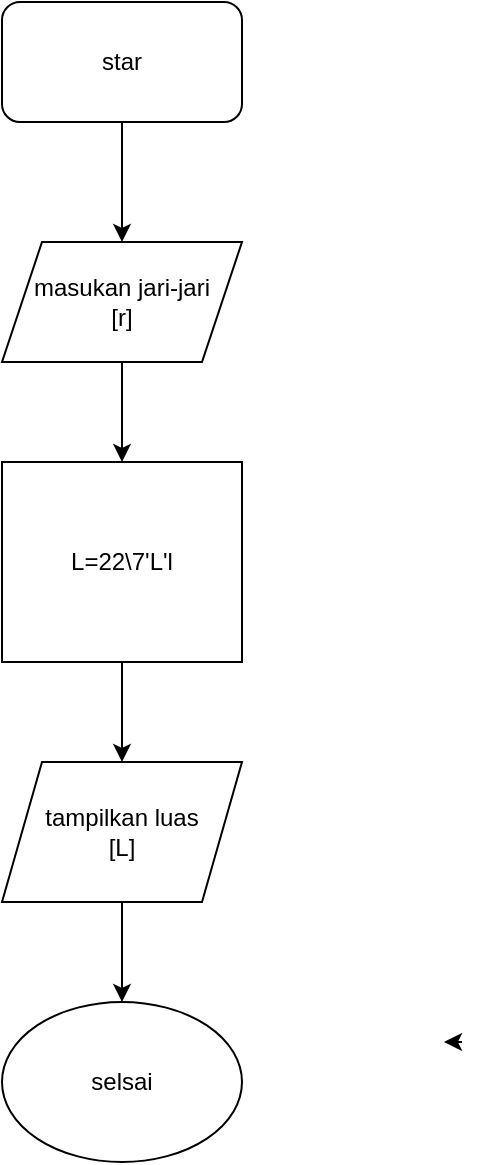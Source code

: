 <mxfile version="22.0.4" type="github">
  <diagram id="R2lEEEUBdFMjLlhIrx00" name="Page-1">
    <mxGraphModel dx="880" dy="1570" grid="1" gridSize="10" guides="1" tooltips="1" connect="1" arrows="1" fold="1" page="1" pageScale="1" pageWidth="850" pageHeight="1100" math="0" shadow="0" extFonts="Permanent Marker^https://fonts.googleapis.com/css?family=Permanent+Marker">
      <root>
        <mxCell id="0" />
        <mxCell id="1" parent="0" />
        <mxCell id="Dri3-lxdObhl7Qb2wJht-2" style="edgeStyle=orthogonalEdgeStyle;rounded=0;orthogonalLoop=1;jettySize=auto;html=1;entryX=0.425;entryY=0;entryDx=0;entryDy=0;entryPerimeter=0;" edge="1" parent="1">
          <mxGeometry relative="1" as="geometry">
            <mxPoint x="410" y="90" as="sourcePoint" />
            <mxPoint x="401" y="90" as="targetPoint" />
          </mxGeometry>
        </mxCell>
        <mxCell id="Dri3-lxdObhl7Qb2wJht-44" style="edgeStyle=orthogonalEdgeStyle;rounded=0;orthogonalLoop=1;jettySize=auto;html=1;entryX=0.5;entryY=0;entryDx=0;entryDy=0;" edge="1" parent="1" source="Dri3-lxdObhl7Qb2wJht-36" target="Dri3-lxdObhl7Qb2wJht-43">
          <mxGeometry relative="1" as="geometry" />
        </mxCell>
        <mxCell id="Dri3-lxdObhl7Qb2wJht-36" value="star" style="rounded=1;whiteSpace=wrap;html=1;" vertex="1" parent="1">
          <mxGeometry x="180" y="-430" width="120" height="60" as="geometry" />
        </mxCell>
        <mxCell id="Dri3-lxdObhl7Qb2wJht-46" value="" style="edgeStyle=orthogonalEdgeStyle;rounded=0;orthogonalLoop=1;jettySize=auto;html=1;" edge="1" parent="1" source="Dri3-lxdObhl7Qb2wJht-43" target="Dri3-lxdObhl7Qb2wJht-45">
          <mxGeometry relative="1" as="geometry" />
        </mxCell>
        <mxCell id="Dri3-lxdObhl7Qb2wJht-43" value="&lt;div&gt;masukan jari-jari&lt;/div&gt;&lt;div&gt;[r]&lt;br&gt;&lt;/div&gt;" style="shape=parallelogram;perimeter=parallelogramPerimeter;whiteSpace=wrap;html=1;fixedSize=1;" vertex="1" parent="1">
          <mxGeometry x="180" y="-310" width="120" height="60" as="geometry" />
        </mxCell>
        <mxCell id="Dri3-lxdObhl7Qb2wJht-47" style="edgeStyle=orthogonalEdgeStyle;rounded=0;orthogonalLoop=1;jettySize=auto;html=1;" edge="1" parent="1" source="Dri3-lxdObhl7Qb2wJht-45" target="Dri3-lxdObhl7Qb2wJht-48">
          <mxGeometry relative="1" as="geometry">
            <mxPoint x="240" y="-40" as="targetPoint" />
          </mxGeometry>
        </mxCell>
        <mxCell id="Dri3-lxdObhl7Qb2wJht-45" value="L=22\7&#39;L&#39;l" style="whiteSpace=wrap;html=1;" vertex="1" parent="1">
          <mxGeometry x="180" y="-200" width="120" height="100" as="geometry" />
        </mxCell>
        <mxCell id="Dri3-lxdObhl7Qb2wJht-49" style="edgeStyle=orthogonalEdgeStyle;rounded=0;orthogonalLoop=1;jettySize=auto;html=1;" edge="1" parent="1" source="Dri3-lxdObhl7Qb2wJht-48" target="Dri3-lxdObhl7Qb2wJht-50">
          <mxGeometry relative="1" as="geometry">
            <mxPoint x="240" y="70" as="targetPoint" />
          </mxGeometry>
        </mxCell>
        <mxCell id="Dri3-lxdObhl7Qb2wJht-48" value="&lt;div&gt;tampilkan luas &lt;br&gt;&lt;/div&gt;&lt;div&gt;[L]&lt;br&gt;&lt;/div&gt;" style="shape=parallelogram;perimeter=parallelogramPerimeter;whiteSpace=wrap;html=1;fixedSize=1;" vertex="1" parent="1">
          <mxGeometry x="180" y="-50" width="120" height="70" as="geometry" />
        </mxCell>
        <mxCell id="Dri3-lxdObhl7Qb2wJht-50" value="selsai" style="ellipse;whiteSpace=wrap;html=1;" vertex="1" parent="1">
          <mxGeometry x="180" y="70" width="120" height="80" as="geometry" />
        </mxCell>
      </root>
    </mxGraphModel>
  </diagram>
</mxfile>
